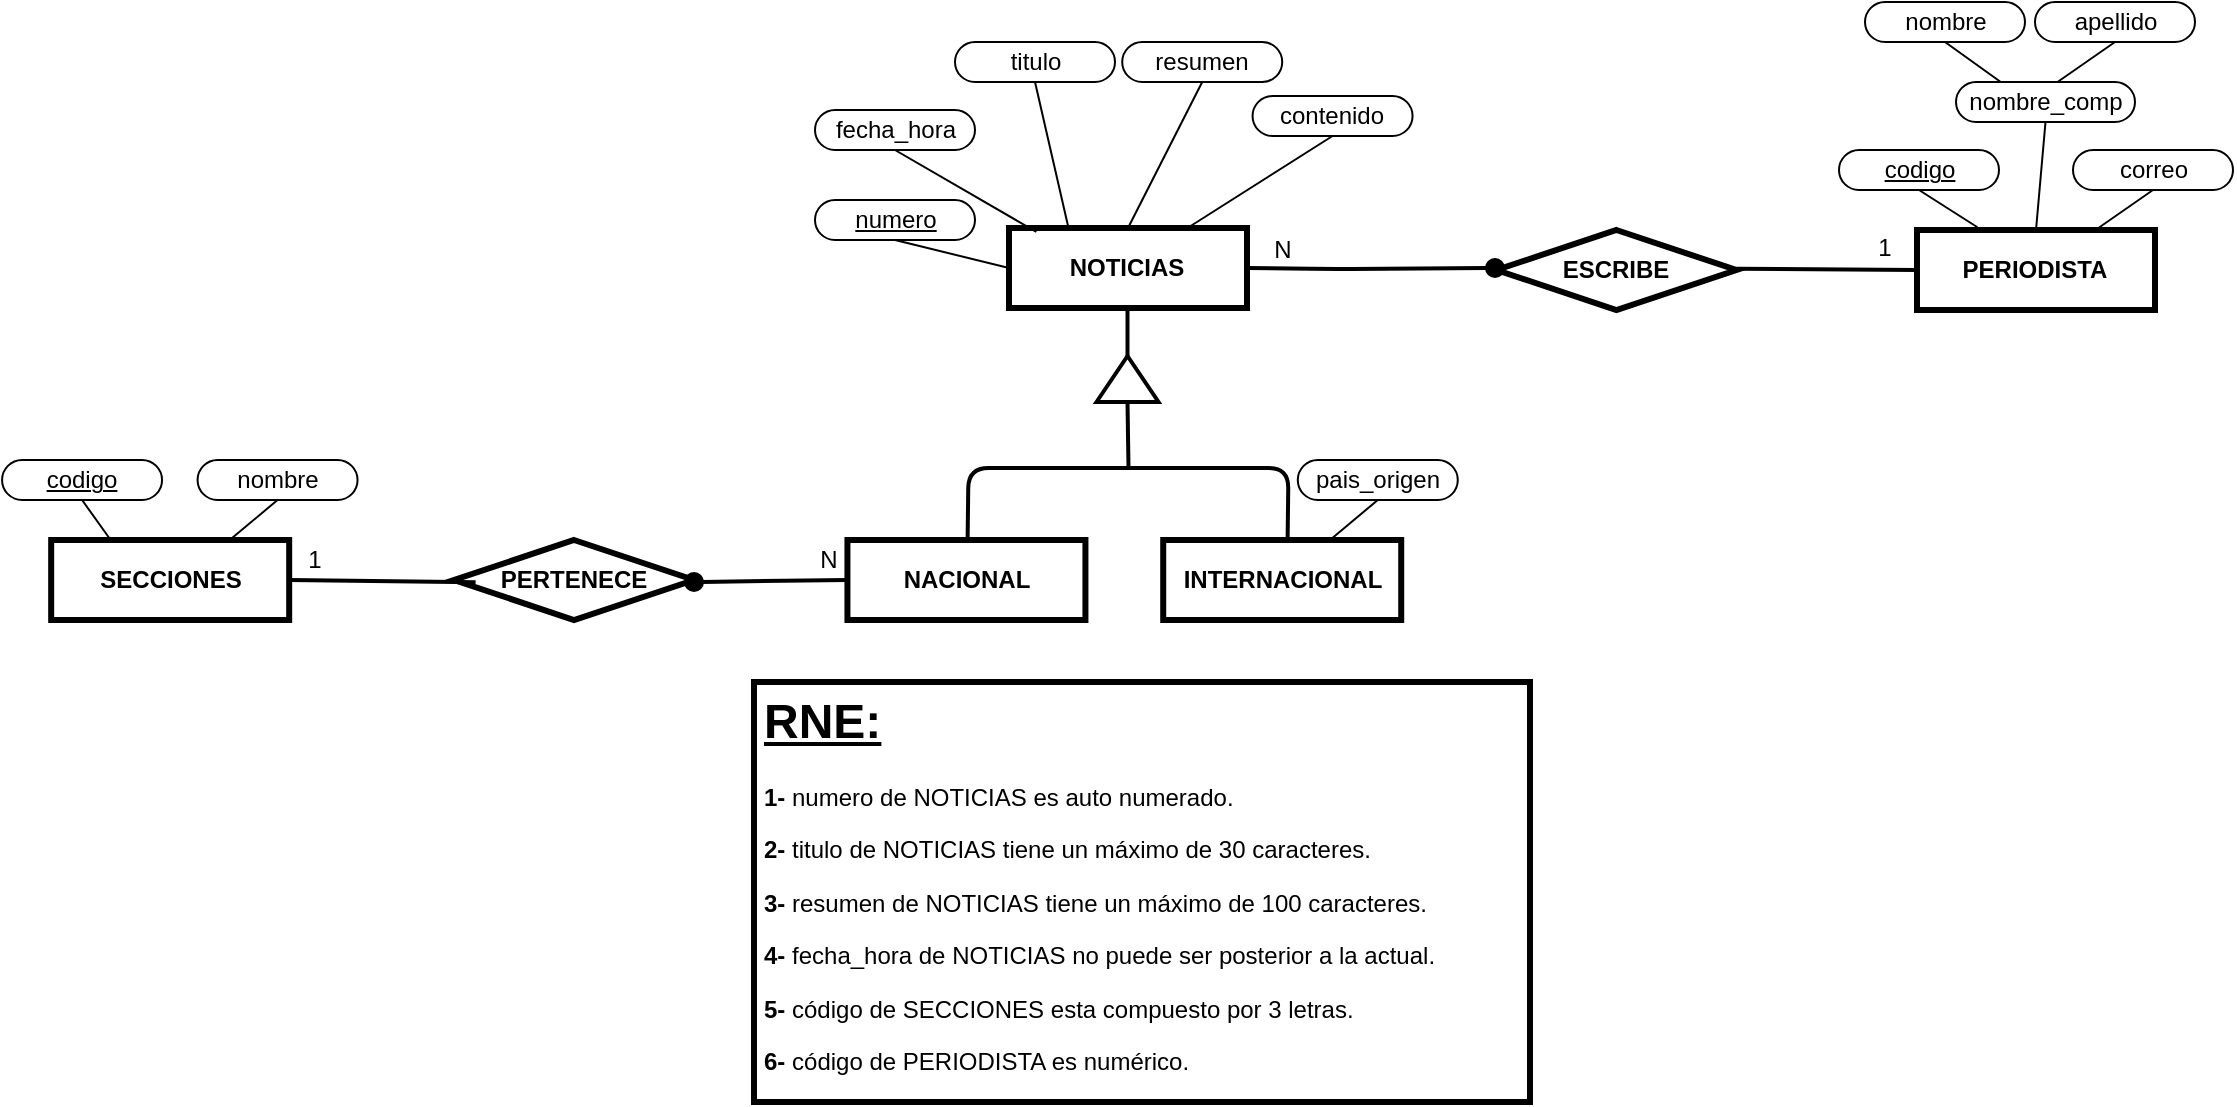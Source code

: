 <mxfile version="15.8.8" type="device"><diagram id="2ZZ5TuHZEEQUq_cy08kN" name="Page-1"><mxGraphModel dx="4346" dy="4043" grid="1" gridSize="10" guides="1" tooltips="1" connect="1" arrows="1" fold="1" page="1" pageScale="1" pageWidth="827" pageHeight="1169" math="0" shadow="0"><root><mxCell id="0"/><mxCell id="1" parent="0"/><mxCell id="ozyXFdht-YgmDdSGbDpC-1" value="&lt;b&gt;NOTICIAS&lt;br&gt;&lt;/b&gt;" style="rounded=0;whiteSpace=wrap;html=1;strokeWidth=3;" parent="1" vertex="1"><mxGeometry x="-1992.502" y="-2797.001" width="119" height="40" as="geometry"/></mxCell><mxCell id="ozyXFdht-YgmDdSGbDpC-2" value="" style="endArrow=none;html=1;entryX=0.5;entryY=1;entryDx=0;entryDy=0;exitX=0.115;exitY=0.049;exitDx=0;exitDy=0;exitPerimeter=0;" parent="1" source="ozyXFdht-YgmDdSGbDpC-1" target="ozyXFdht-YgmDdSGbDpC-3" edge="1"><mxGeometry width="50" height="50" relative="1" as="geometry"><mxPoint x="-1932" y="-2797" as="sourcePoint"/><mxPoint x="-1872.5" y="-2862.5" as="targetPoint"/></mxGeometry></mxCell><mxCell id="ozyXFdht-YgmDdSGbDpC-3" value="fecha_hora" style="rounded=1;whiteSpace=wrap;html=1;arcSize=50;" parent="1" vertex="1"><mxGeometry x="-2089.5" y="-2856" width="80" height="20" as="geometry"/></mxCell><mxCell id="ozyXFdht-YgmDdSGbDpC-4" value="titulo" style="rounded=1;whiteSpace=wrap;html=1;arcSize=50;" parent="1" vertex="1"><mxGeometry x="-2019.5" y="-2890" width="80" height="20" as="geometry"/></mxCell><mxCell id="ozyXFdht-YgmDdSGbDpC-5" value="" style="endArrow=none;html=1;entryX=0.5;entryY=1;entryDx=0;entryDy=0;exitX=0.25;exitY=0;exitDx=0;exitDy=0;" parent="1" source="ozyXFdht-YgmDdSGbDpC-1" target="ozyXFdht-YgmDdSGbDpC-4" edge="1"><mxGeometry width="50" height="50" relative="1" as="geometry"><mxPoint x="-1902.25" y="-2797" as="sourcePoint"/><mxPoint x="-1777.5" y="-2817" as="targetPoint"/></mxGeometry></mxCell><mxCell id="ozyXFdht-YgmDdSGbDpC-6" value="" style="endArrow=none;html=1;entryX=0.5;entryY=1;entryDx=0;entryDy=0;exitX=0;exitY=0.5;exitDx=0;exitDy=0;" parent="1" source="ozyXFdht-YgmDdSGbDpC-1" target="ozyXFdht-YgmDdSGbDpC-7" edge="1"><mxGeometry width="50" height="50" relative="1" as="geometry"><mxPoint x="-1962.28" y="-2798.39" as="sourcePoint"/><mxPoint x="-1922.5" y="-2832" as="targetPoint"/></mxGeometry></mxCell><mxCell id="ozyXFdht-YgmDdSGbDpC-7" value="&lt;u&gt;numero&lt;/u&gt;" style="rounded=1;whiteSpace=wrap;html=1;arcSize=50;" parent="1" vertex="1"><mxGeometry x="-2089.5" y="-2811" width="80" height="20" as="geometry"/></mxCell><mxCell id="ozyXFdht-YgmDdSGbDpC-8" value="resumen" style="rounded=1;whiteSpace=wrap;html=1;arcSize=50;" parent="1" vertex="1"><mxGeometry x="-1935.89" y="-2890" width="80" height="20" as="geometry"/></mxCell><mxCell id="ozyXFdht-YgmDdSGbDpC-9" value="" style="endArrow=none;html=1;entryX=0.5;entryY=1;entryDx=0;entryDy=0;exitX=0.5;exitY=0;exitDx=0;exitDy=0;" parent="1" source="ozyXFdht-YgmDdSGbDpC-1" target="ozyXFdht-YgmDdSGbDpC-8" edge="1"><mxGeometry width="50" height="50" relative="1" as="geometry"><mxPoint x="-1869.5" y="-2771" as="sourcePoint"/><mxPoint x="-1731.5" y="-2791" as="targetPoint"/></mxGeometry></mxCell><mxCell id="ozyXFdht-YgmDdSGbDpC-10" value="contenido" style="rounded=1;whiteSpace=wrap;html=1;arcSize=50;" parent="1" vertex="1"><mxGeometry x="-1870.72" y="-2863" width="80" height="20" as="geometry"/></mxCell><mxCell id="ozyXFdht-YgmDdSGbDpC-11" value="" style="endArrow=none;html=1;entryX=0.5;entryY=1;entryDx=0;entryDy=0;exitX=0.75;exitY=0;exitDx=0;exitDy=0;" parent="1" source="ozyXFdht-YgmDdSGbDpC-1" target="ozyXFdht-YgmDdSGbDpC-10" edge="1"><mxGeometry width="50" height="50" relative="1" as="geometry"><mxPoint x="-1847.252" y="-2757.001" as="sourcePoint"/><mxPoint x="-1721.5" y="-2777" as="targetPoint"/></mxGeometry></mxCell><mxCell id="ozyXFdht-YgmDdSGbDpC-14" value="" style="triangle;whiteSpace=wrap;html=1;rotation=-90;strokeWidth=2;" parent="1" vertex="1"><mxGeometry x="-1944.75" y="-2737" width="23" height="31" as="geometry"/></mxCell><mxCell id="ozyXFdht-YgmDdSGbDpC-15" value="" style="endArrow=none;html=1;entryX=0.5;entryY=1;entryDx=0;entryDy=0;strokeWidth=2;exitX=1;exitY=0.5;exitDx=0;exitDy=0;" parent="1" source="ozyXFdht-YgmDdSGbDpC-14" edge="1"><mxGeometry width="50" height="50" relative="1" as="geometry"><mxPoint x="-1931.75" y="-2727" as="sourcePoint"/><mxPoint x="-1933.25" y="-2757" as="targetPoint"/></mxGeometry></mxCell><mxCell id="ozyXFdht-YgmDdSGbDpC-16" value="" style="endArrow=none;html=1;strokeWidth=2;entryX=0;entryY=0.5;entryDx=0;entryDy=0;" parent="1" target="ozyXFdht-YgmDdSGbDpC-14" edge="1"><mxGeometry width="50" height="50" relative="1" as="geometry"><mxPoint x="-1932.75" y="-2677" as="sourcePoint"/><mxPoint x="-1931.75" y="-2710" as="targetPoint"/></mxGeometry></mxCell><mxCell id="ozyXFdht-YgmDdSGbDpC-17" value="" style="endArrow=none;html=1;strokeWidth=2;entryX=0.5;entryY=0;entryDx=0;entryDy=0;exitX=0.5;exitY=0;exitDx=0;exitDy=0;" parent="1" edge="1"><mxGeometry width="50" height="50" relative="1" as="geometry"><mxPoint x="-2013.25" y="-2637" as="sourcePoint"/><mxPoint x="-1853.25" y="-2637" as="targetPoint"/><Array as="points"><mxPoint x="-2012.75" y="-2677"/><mxPoint x="-1852.75" y="-2677"/></Array></mxGeometry></mxCell><mxCell id="ozyXFdht-YgmDdSGbDpC-18" value="&lt;b&gt;NACIONAL&lt;/b&gt;" style="rounded=0;whiteSpace=wrap;html=1;strokeWidth=3;" parent="1" vertex="1"><mxGeometry x="-2073.282" y="-2641.001" width="119" height="40" as="geometry"/></mxCell><mxCell id="ozyXFdht-YgmDdSGbDpC-21" value="&lt;b&gt;INTERNACIONAL&lt;/b&gt;" style="rounded=0;whiteSpace=wrap;html=1;strokeWidth=3;" parent="1" vertex="1"><mxGeometry x="-1915.392" y="-2641.001" width="119" height="40" as="geometry"/></mxCell><mxCell id="ozyXFdht-YgmDdSGbDpC-22" value="" style="endArrow=none;html=1;entryX=0.5;entryY=1;entryDx=0;entryDy=0;" parent="1" source="ozyXFdht-YgmDdSGbDpC-21" target="ozyXFdht-YgmDdSGbDpC-23" edge="1"><mxGeometry width="50" height="50" relative="1" as="geometry"><mxPoint x="-1709.5" y="-2621" as="sourcePoint"/><mxPoint x="-1365.5" y="-2834.5" as="targetPoint"/></mxGeometry></mxCell><mxCell id="ozyXFdht-YgmDdSGbDpC-23" value="pais_origen" style="rounded=1;whiteSpace=wrap;html=1;arcSize=50;" parent="1" vertex="1"><mxGeometry x="-1848.11" y="-2681" width="80" height="20" as="geometry"/></mxCell><mxCell id="ozyXFdht-YgmDdSGbDpC-24" value="&lt;b&gt;SECCIONES&lt;/b&gt;" style="rounded=0;whiteSpace=wrap;html=1;strokeWidth=3;" parent="1" vertex="1"><mxGeometry x="-2471.412" y="-2641.001" width="119" height="40" as="geometry"/></mxCell><mxCell id="ozyXFdht-YgmDdSGbDpC-25" value="nombre" style="rounded=1;whiteSpace=wrap;html=1;arcSize=50;" parent="1" vertex="1"><mxGeometry x="-2398.22" y="-2681" width="80" height="20" as="geometry"/></mxCell><mxCell id="ozyXFdht-YgmDdSGbDpC-26" value="" style="endArrow=none;html=1;entryX=0.5;entryY=1;entryDx=0;entryDy=0;exitX=0.75;exitY=0;exitDx=0;exitDy=0;" parent="1" source="ozyXFdht-YgmDdSGbDpC-24" target="ozyXFdht-YgmDdSGbDpC-25" edge="1"><mxGeometry width="50" height="50" relative="1" as="geometry"><mxPoint x="-1771.72" y="-2871" as="sourcePoint"/><mxPoint x="-1646.97" y="-2891" as="targetPoint"/></mxGeometry></mxCell><mxCell id="ozyXFdht-YgmDdSGbDpC-27" value="" style="endArrow=none;html=1;entryX=0.5;entryY=1;entryDx=0;entryDy=0;exitX=0.25;exitY=0;exitDx=0;exitDy=0;" parent="1" source="ozyXFdht-YgmDdSGbDpC-24" target="ozyXFdht-YgmDdSGbDpC-28" edge="1"><mxGeometry width="50" height="50" relative="1" as="geometry"><mxPoint x="-1885.97" y="-2872" as="sourcePoint"/><mxPoint x="-1791.97" y="-2906" as="targetPoint"/></mxGeometry></mxCell><mxCell id="ozyXFdht-YgmDdSGbDpC-28" value="&lt;u&gt;codigo&lt;br&gt;&lt;/u&gt;" style="rounded=1;whiteSpace=wrap;html=1;arcSize=50;" parent="1" vertex="1"><mxGeometry x="-2495.97" y="-2681" width="80" height="20" as="geometry"/></mxCell><mxCell id="ozyXFdht-YgmDdSGbDpC-29" value="&lt;b&gt;PERIODISTA&lt;/b&gt;" style="rounded=0;whiteSpace=wrap;html=1;strokeWidth=3;" parent="1" vertex="1"><mxGeometry x="-1538.502" y="-2796.001" width="119" height="40" as="geometry"/></mxCell><mxCell id="ozyXFdht-YgmDdSGbDpC-30" value="" style="endArrow=none;html=1;entryX=0.5;entryY=1;entryDx=0;entryDy=0;exitX=0.5;exitY=0;exitDx=0;exitDy=0;" parent="1" source="ozyXFdht-YgmDdSGbDpC-29" target="ozyXFdht-YgmDdSGbDpC-31" edge="1"><mxGeometry width="50" height="50" relative="1" as="geometry"><mxPoint x="-1478" y="-2796" as="sourcePoint"/><mxPoint x="-1418.5" y="-2861.5" as="targetPoint"/></mxGeometry></mxCell><mxCell id="ozyXFdht-YgmDdSGbDpC-31" value="nombre_comp" style="rounded=1;whiteSpace=wrap;html=1;arcSize=50;" parent="1" vertex="1"><mxGeometry x="-1519" y="-2870" width="89.5" height="20" as="geometry"/></mxCell><mxCell id="ozyXFdht-YgmDdSGbDpC-32" value="correo" style="rounded=1;whiteSpace=wrap;html=1;arcSize=50;" parent="1" vertex="1"><mxGeometry x="-1460.5" y="-2836" width="80" height="20" as="geometry"/></mxCell><mxCell id="ozyXFdht-YgmDdSGbDpC-33" value="" style="endArrow=none;html=1;entryX=0.5;entryY=1;entryDx=0;entryDy=0;exitX=0.75;exitY=0;exitDx=0;exitDy=0;" parent="1" source="ozyXFdht-YgmDdSGbDpC-29" target="ozyXFdht-YgmDdSGbDpC-32" edge="1"><mxGeometry width="50" height="50" relative="1" as="geometry"><mxPoint x="-1448.25" y="-2796" as="sourcePoint"/><mxPoint x="-1323.5" y="-2816" as="targetPoint"/></mxGeometry></mxCell><mxCell id="ozyXFdht-YgmDdSGbDpC-34" value="" style="endArrow=none;html=1;entryX=0.5;entryY=1;entryDx=0;entryDy=0;" parent="1" target="ozyXFdht-YgmDdSGbDpC-35" edge="1"><mxGeometry width="50" height="50" relative="1" as="geometry"><mxPoint x="-1508.28" y="-2797.39" as="sourcePoint"/><mxPoint x="-1468.5" y="-2831" as="targetPoint"/></mxGeometry></mxCell><mxCell id="ozyXFdht-YgmDdSGbDpC-35" value="&lt;u&gt;codigo&lt;/u&gt;" style="rounded=1;whiteSpace=wrap;html=1;arcSize=50;" parent="1" vertex="1"><mxGeometry x="-1577.5" y="-2836" width="80" height="20" as="geometry"/></mxCell><mxCell id="ozyXFdht-YgmDdSGbDpC-36" value="nombre" style="rounded=1;whiteSpace=wrap;html=1;arcSize=50;" parent="1" vertex="1"><mxGeometry x="-1564.5" y="-2910" width="80" height="20" as="geometry"/></mxCell><mxCell id="ozyXFdht-YgmDdSGbDpC-37" value="" style="endArrow=none;html=1;entryX=0.5;entryY=1;entryDx=0;entryDy=0;exitX=0.25;exitY=0;exitDx=0;exitDy=0;" parent="1" source="ozyXFdht-YgmDdSGbDpC-31" target="ozyXFdht-YgmDdSGbDpC-36" edge="1"><mxGeometry width="50" height="50" relative="1" as="geometry"><mxPoint x="-1553.252" y="-2870.001" as="sourcePoint"/><mxPoint x="-1427.5" y="-2890" as="targetPoint"/></mxGeometry></mxCell><mxCell id="ozyXFdht-YgmDdSGbDpC-38" value="apellido" style="rounded=1;whiteSpace=wrap;html=1;arcSize=50;" parent="1" vertex="1"><mxGeometry x="-1479.5" y="-2910" width="80" height="20" as="geometry"/></mxCell><mxCell id="ozyXFdht-YgmDdSGbDpC-39" value="" style="endArrow=none;html=1;entryX=0.5;entryY=1;entryDx=0;entryDy=0;exitX=0.75;exitY=0;exitDx=0;exitDy=0;" parent="1" target="ozyXFdht-YgmDdSGbDpC-38" edge="1"><mxGeometry width="50" height="50" relative="1" as="geometry"><mxPoint x="-1468.252" y="-2870.001" as="sourcePoint"/><mxPoint x="-1342.5" y="-2890" as="targetPoint"/></mxGeometry></mxCell><mxCell id="ozyXFdht-YgmDdSGbDpC-42" value="&lt;b&gt;ESCRIBE&lt;/b&gt;" style="rhombus;whiteSpace=wrap;html=1;strokeWidth=3;" parent="1" vertex="1"><mxGeometry x="-1748.78" y="-2796" width="120" height="40" as="geometry"/></mxCell><mxCell id="ozyXFdht-YgmDdSGbDpC-43" value="" style="endArrow=none;html=1;startArrow=oval;startFill=1;startSize=8;strokeWidth=2;entryX=1;entryY=0.5;entryDx=0;entryDy=0;" parent="1" target="ozyXFdht-YgmDdSGbDpC-1" edge="1"><mxGeometry width="50" height="50" relative="1" as="geometry"><mxPoint x="-1749.5" y="-2777" as="sourcePoint"/><mxPoint x="-1839.5" y="-2777" as="targetPoint"/><Array as="points"><mxPoint x="-1831.44" y="-2776.5"/></Array></mxGeometry></mxCell><mxCell id="ozyXFdht-YgmDdSGbDpC-44" value="" style="endArrow=none;html=1;fontSize=19;startSize=8;endSize=15;sourcePerimeterSpacing=5;targetPerimeterSpacing=10;strokeColor=#000000;strokeWidth=2;entryX=0;entryY=0.5;entryDx=0;entryDy=0;" parent="1" target="ozyXFdht-YgmDdSGbDpC-29" edge="1"><mxGeometry width="50" height="50" relative="1" as="geometry"><mxPoint x="-1628.78" y="-2776.59" as="sourcePoint"/><mxPoint x="-1548.78" y="-2776.59" as="targetPoint"/></mxGeometry></mxCell><mxCell id="ozyXFdht-YgmDdSGbDpC-45" value="N" style="text;html=1;strokeColor=none;fillColor=none;align=center;verticalAlign=middle;whiteSpace=wrap;rounded=0;" parent="1" vertex="1"><mxGeometry x="-1865.39" y="-2796" width="19" height="20" as="geometry"/></mxCell><mxCell id="ozyXFdht-YgmDdSGbDpC-46" value="1" style="text;html=1;strokeColor=none;fillColor=none;align=center;verticalAlign=middle;whiteSpace=wrap;rounded=0;" parent="1" vertex="1"><mxGeometry x="-1564.5" y="-2797" width="19" height="20" as="geometry"/></mxCell><mxCell id="ozyXFdht-YgmDdSGbDpC-47" value="&lt;b&gt;PERTENECE&lt;/b&gt;" style="rhombus;whiteSpace=wrap;html=1;strokeWidth=3;" parent="1" vertex="1"><mxGeometry x="-2270.0" y="-2641" width="120" height="40" as="geometry"/></mxCell><mxCell id="ozyXFdht-YgmDdSGbDpC-48" value="1" style="text;html=1;strokeColor=none;fillColor=none;align=center;verticalAlign=middle;whiteSpace=wrap;rounded=0;" parent="1" vertex="1"><mxGeometry x="-2349" y="-2641" width="19" height="20" as="geometry"/></mxCell><mxCell id="ozyXFdht-YgmDdSGbDpC-49" value="" style="endArrow=none;html=1;startArrow=oval;startFill=1;startSize=8;strokeWidth=2;entryX=0;entryY=0.5;entryDx=0;entryDy=0;" parent="1" target="ozyXFdht-YgmDdSGbDpC-18" edge="1"><mxGeometry width="50" height="50" relative="1" as="geometry"><mxPoint x="-2150" y="-2620" as="sourcePoint"/><mxPoint x="-1981.22" y="-2600" as="targetPoint"/><Array as="points"/></mxGeometry></mxCell><mxCell id="ozyXFdht-YgmDdSGbDpC-50" value="N" style="text;html=1;strokeColor=none;fillColor=none;align=center;verticalAlign=middle;whiteSpace=wrap;rounded=0;" parent="1" vertex="1"><mxGeometry x="-2092.28" y="-2641" width="19" height="20" as="geometry"/></mxCell><mxCell id="ozyXFdht-YgmDdSGbDpC-51" value="" style="endArrow=none;html=1;fontSize=19;startSize=8;endSize=15;sourcePerimeterSpacing=5;targetPerimeterSpacing=10;strokeColor=#000000;strokeWidth=2;exitX=1;exitY=0.5;exitDx=0;exitDy=0;entryX=0.09;entryY=0.527;entryDx=0;entryDy=0;entryPerimeter=0;" parent="1" source="ozyXFdht-YgmDdSGbDpC-24" target="ozyXFdht-YgmDdSGbDpC-47" edge="1"><mxGeometry width="50" height="50" relative="1" as="geometry"><mxPoint x="-2344.78" y="-2621" as="sourcePoint"/><mxPoint x="-2264.78" y="-2621" as="targetPoint"/></mxGeometry></mxCell><mxCell id="ozyXFdht-YgmDdSGbDpC-52" value="&lt;h1&gt;&lt;u&gt;RNE:&lt;/u&gt;&lt;/h1&gt;&lt;div&gt;&lt;b&gt;1-&lt;/b&gt;&amp;nbsp;numero de NOTICIAS es auto numerado.&lt;/div&gt;&lt;p&gt;&lt;b&gt;2-&lt;/b&gt;&amp;nbsp;titulo de NOTICIAS tiene un máximo de 30 caracteres.&lt;/p&gt;&lt;p&gt;&lt;b&gt;3-&lt;/b&gt;&amp;nbsp;resumen de NOTICIAS tiene un máximo de 100 caracteres.&lt;/p&gt;&lt;p&gt;&lt;b&gt;4-&lt;/b&gt;&amp;nbsp;fecha_hora de NOTICIAS no puede ser posterior a la actual.&lt;/p&gt;&lt;p&gt;&lt;b&gt;5-&lt;/b&gt;&amp;nbsp;código de SECCIONES esta compuesto por 3 letras.&lt;br&gt;&lt;/p&gt;&lt;p&gt;&lt;b&gt;6- &lt;/b&gt;código de PERIODISTA es numérico.&lt;/p&gt;&lt;p&gt;&lt;br&gt;&lt;/p&gt;" style="text;html=1;fillColor=#ffffff;spacing=5;spacingTop=-20;whiteSpace=wrap;overflow=hidden;rounded=0;strokeWidth=3;strokeColor=#000000;" parent="1" vertex="1"><mxGeometry x="-2120" y="-2570" width="388" height="210" as="geometry"/></mxCell></root></mxGraphModel></diagram></mxfile>